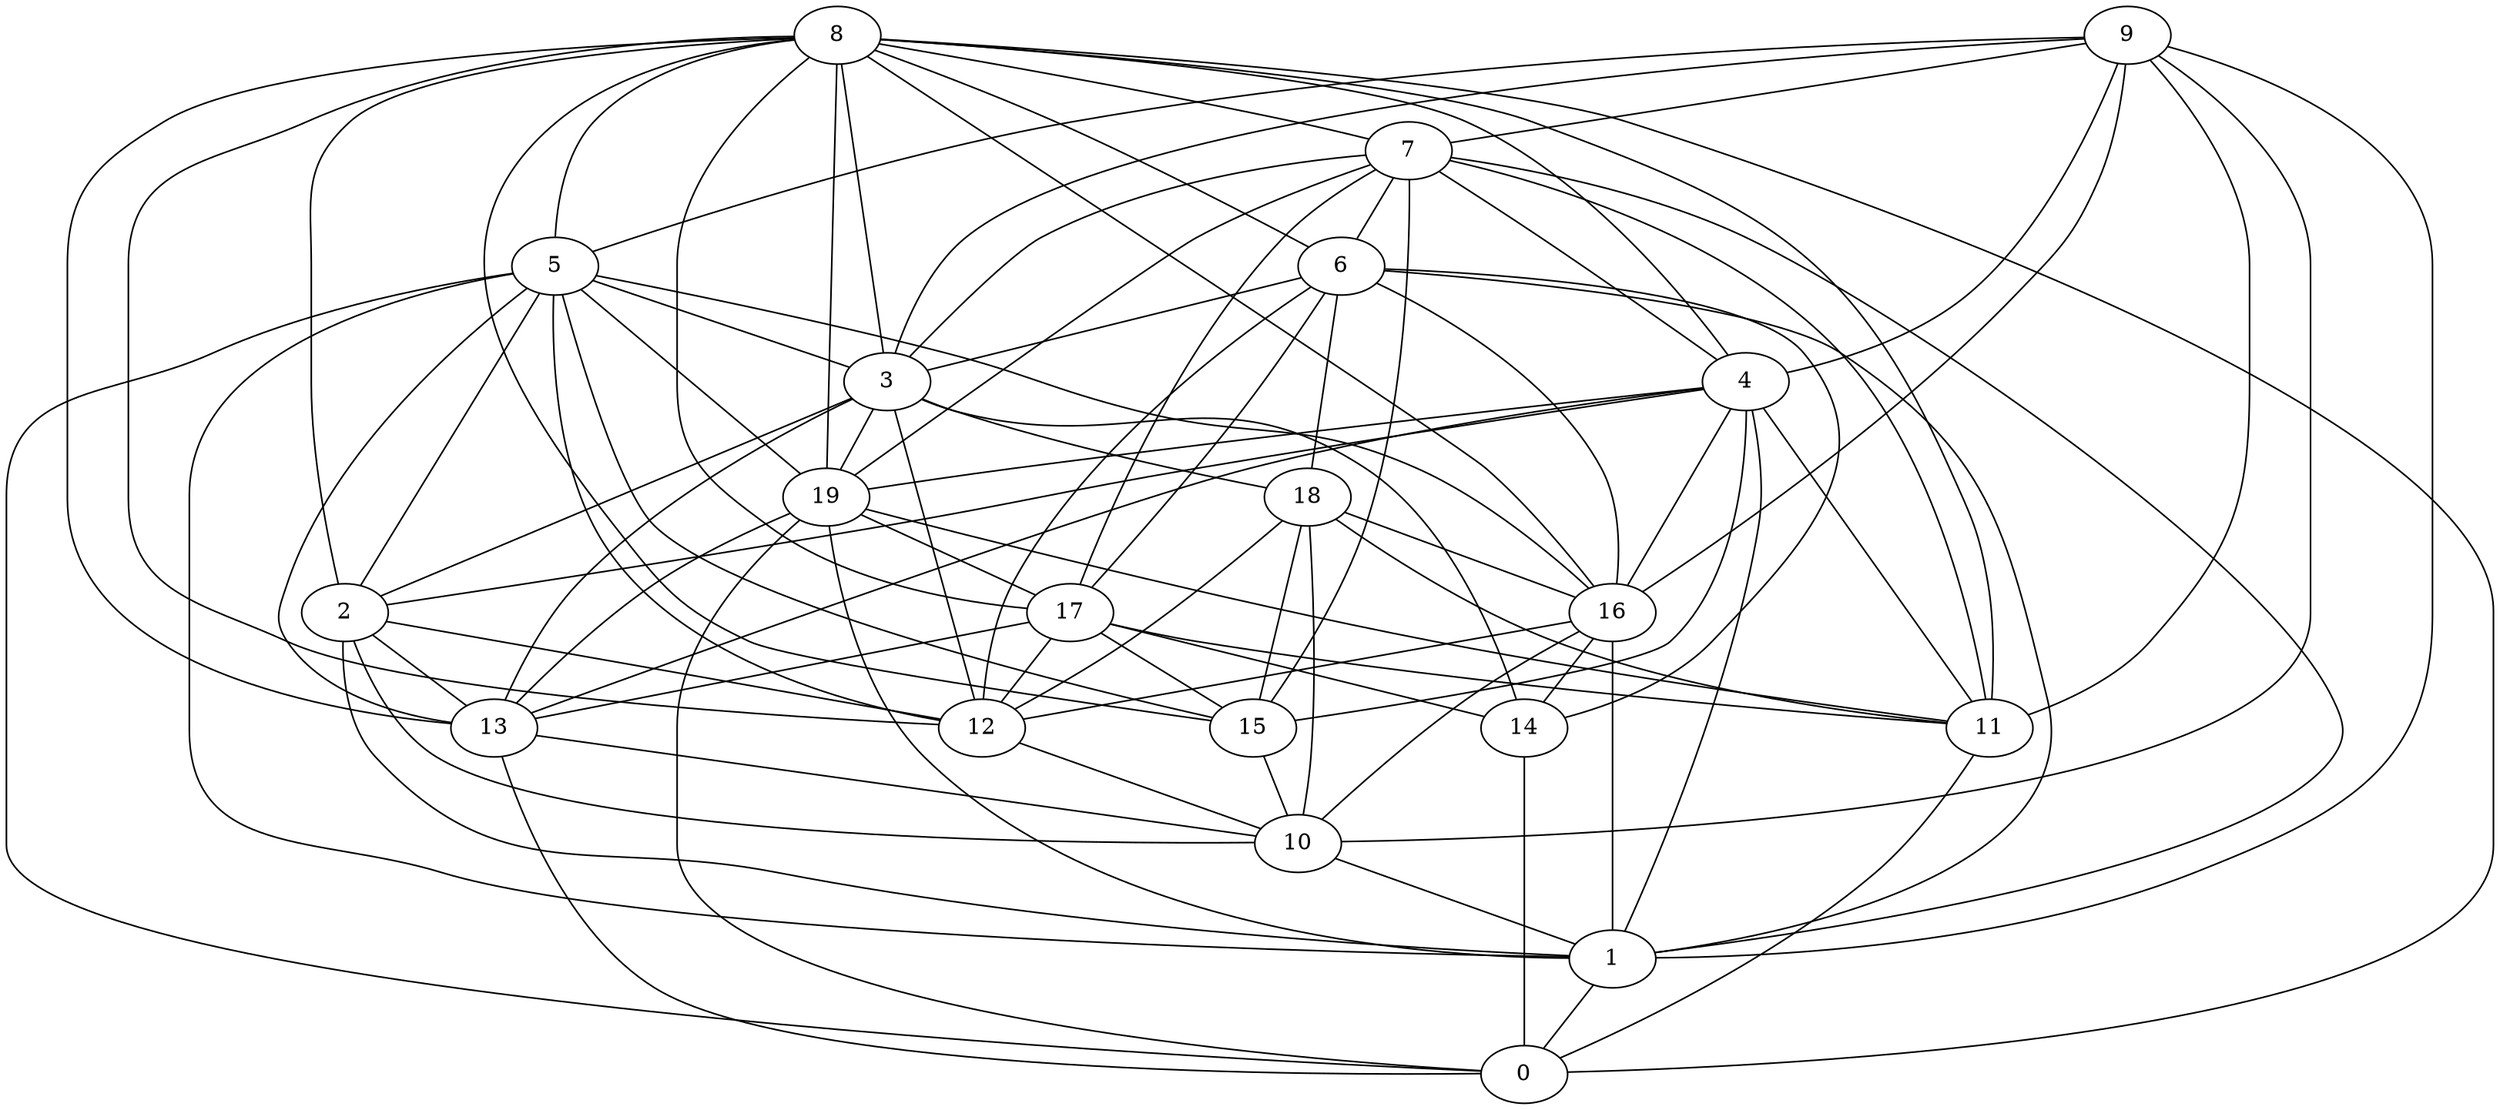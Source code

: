 digraph GG_graph {

subgraph G_graph {
edge [color = black]
"19" -> "13" [dir = none]
"19" -> "0" [dir = none]
"19" -> "17" [dir = none]
"6" -> "18" [dir = none]
"6" -> "17" [dir = none]
"6" -> "12" [dir = none]
"1" -> "0" [dir = none]
"9" -> "5" [dir = none]
"9" -> "10" [dir = none]
"9" -> "11" [dir = none]
"2" -> "10" [dir = none]
"2" -> "1" [dir = none]
"8" -> "2" [dir = none]
"8" -> "12" [dir = none]
"8" -> "4" [dir = none]
"8" -> "17" [dir = none]
"8" -> "5" [dir = none]
"8" -> "7" [dir = none]
"8" -> "15" [dir = none]
"8" -> "16" [dir = none]
"8" -> "11" [dir = none]
"18" -> "11" [dir = none]
"18" -> "12" [dir = none]
"18" -> "10" [dir = none]
"18" -> "15" [dir = none]
"13" -> "10" [dir = none]
"13" -> "0" [dir = none]
"5" -> "13" [dir = none]
"5" -> "0" [dir = none]
"5" -> "12" [dir = none]
"5" -> "3" [dir = none]
"5" -> "1" [dir = none]
"16" -> "1" [dir = none]
"16" -> "10" [dir = none]
"16" -> "12" [dir = none]
"16" -> "14" [dir = none]
"3" -> "12" [dir = none]
"3" -> "14" [dir = none]
"3" -> "19" [dir = none]
"14" -> "0" [dir = none]
"7" -> "19" [dir = none]
"7" -> "15" [dir = none]
"7" -> "11" [dir = none]
"7" -> "6" [dir = none]
"7" -> "1" [dir = none]
"7" -> "3" [dir = none]
"7" -> "17" [dir = none]
"7" -> "4" [dir = none]
"17" -> "11" [dir = none]
"17" -> "15" [dir = none]
"17" -> "14" [dir = none]
"17" -> "12" [dir = none]
"4" -> "1" [dir = none]
"4" -> "16" [dir = none]
"4" -> "15" [dir = none]
"4" -> "13" [dir = none]
"12" -> "10" [dir = none]
"6" -> "16" [dir = none]
"4" -> "11" [dir = none]
"3" -> "2" [dir = none]
"8" -> "0" [dir = none]
"9" -> "3" [dir = none]
"8" -> "13" [dir = none]
"5" -> "2" [dir = none]
"4" -> "2" [dir = none]
"8" -> "6" [dir = none]
"9" -> "16" [dir = none]
"17" -> "13" [dir = none]
"3" -> "18" [dir = none]
"5" -> "16" [dir = none]
"4" -> "19" [dir = none]
"19" -> "1" [dir = none]
"8" -> "19" [dir = none]
"5" -> "19" [dir = none]
"6" -> "3" [dir = none]
"5" -> "15" [dir = none]
"2" -> "13" [dir = none]
"2" -> "12" [dir = none]
"18" -> "16" [dir = none]
"6" -> "1" [dir = none]
"9" -> "7" [dir = none]
"10" -> "1" [dir = none]
"19" -> "11" [dir = none]
"6" -> "14" [dir = none]
"8" -> "3" [dir = none]
"11" -> "0" [dir = none]
"9" -> "4" [dir = none]
"3" -> "13" [dir = none]
"9" -> "1" [dir = none]
"15" -> "10" [dir = none]
}

}
